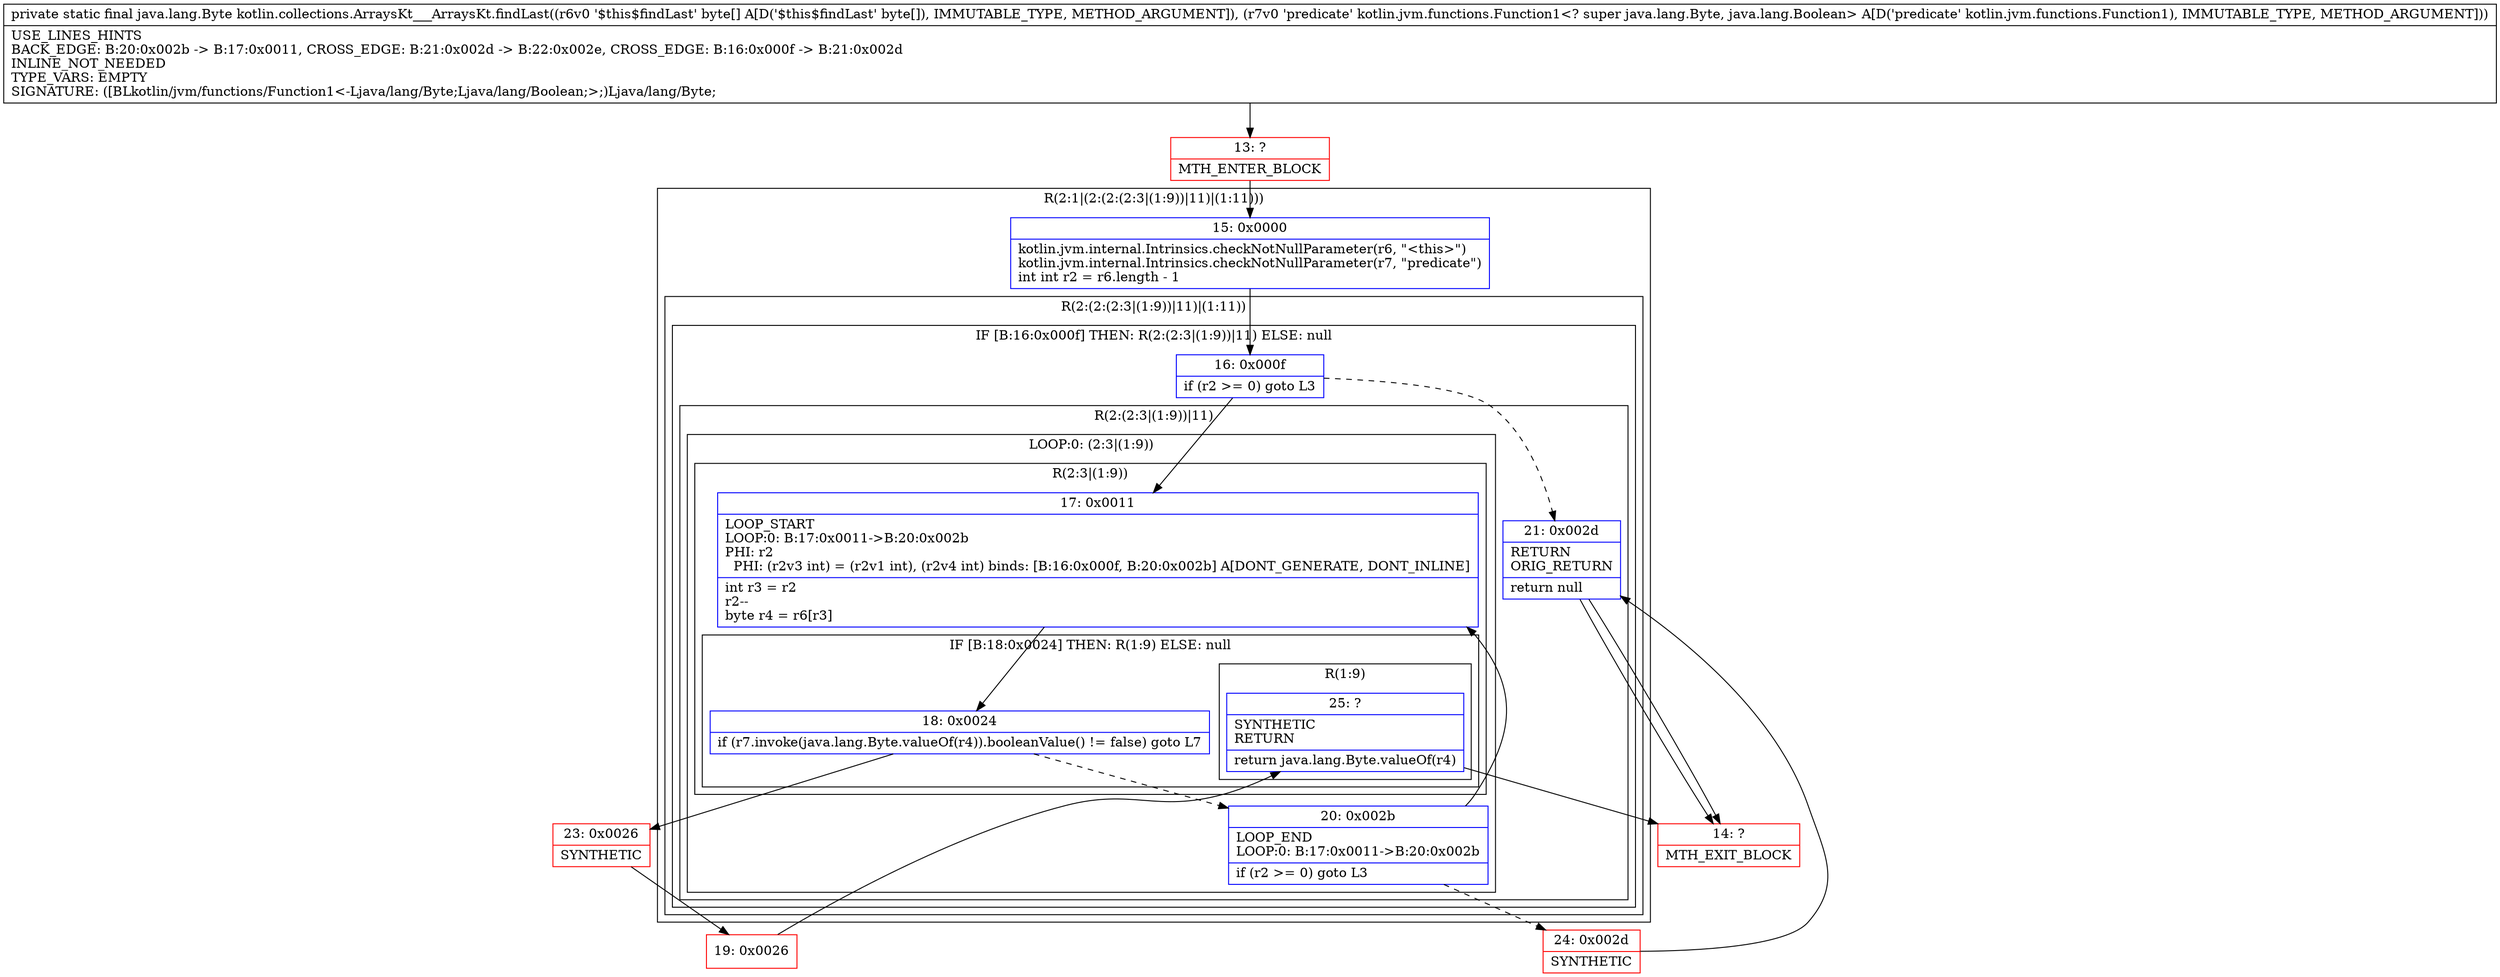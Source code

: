 digraph "CFG forkotlin.collections.ArraysKt___ArraysKt.findLast([BLkotlin\/jvm\/functions\/Function1;)Ljava\/lang\/Byte;" {
subgraph cluster_Region_104624997 {
label = "R(2:1|(2:(2:(2:3|(1:9))|11)|(1:11)))";
node [shape=record,color=blue];
Node_15 [shape=record,label="{15\:\ 0x0000|kotlin.jvm.internal.Intrinsics.checkNotNullParameter(r6, \"\<this\>\")\lkotlin.jvm.internal.Intrinsics.checkNotNullParameter(r7, \"predicate\")\lint int r2 = r6.length \- 1\l}"];
subgraph cluster_Region_1388935321 {
label = "R(2:(2:(2:3|(1:9))|11)|(1:11))";
node [shape=record,color=blue];
subgraph cluster_IfRegion_1367318178 {
label = "IF [B:16:0x000f] THEN: R(2:(2:3|(1:9))|11) ELSE: null";
node [shape=record,color=blue];
Node_16 [shape=record,label="{16\:\ 0x000f|if (r2 \>= 0) goto L3\l}"];
subgraph cluster_Region_1390219245 {
label = "R(2:(2:3|(1:9))|11)";
node [shape=record,color=blue];
subgraph cluster_LoopRegion_322903715 {
label = "LOOP:0: (2:3|(1:9))";
node [shape=record,color=blue];
Node_20 [shape=record,label="{20\:\ 0x002b|LOOP_END\lLOOP:0: B:17:0x0011\-\>B:20:0x002b\l|if (r2 \>= 0) goto L3\l}"];
subgraph cluster_Region_711035468 {
label = "R(2:3|(1:9))";
node [shape=record,color=blue];
Node_17 [shape=record,label="{17\:\ 0x0011|LOOP_START\lLOOP:0: B:17:0x0011\-\>B:20:0x002b\lPHI: r2 \l  PHI: (r2v3 int) = (r2v1 int), (r2v4 int) binds: [B:16:0x000f, B:20:0x002b] A[DONT_GENERATE, DONT_INLINE]\l|int r3 = r2\lr2\-\-\lbyte r4 = r6[r3]\l}"];
subgraph cluster_IfRegion_1987961082 {
label = "IF [B:18:0x0024] THEN: R(1:9) ELSE: null";
node [shape=record,color=blue];
Node_18 [shape=record,label="{18\:\ 0x0024|if (r7.invoke(java.lang.Byte.valueOf(r4)).booleanValue() != false) goto L7\l}"];
subgraph cluster_Region_1349003155 {
label = "R(1:9)";
node [shape=record,color=blue];
Node_25 [shape=record,label="{25\:\ ?|SYNTHETIC\lRETURN\l|return java.lang.Byte.valueOf(r4)\l}"];
}
}
}
}
Node_21 [shape=record,label="{21\:\ 0x002d|RETURN\lORIG_RETURN\l|return null\l}"];
}
}
subgraph cluster_Region_1797258948 {
label = "R(1:11)";
node [shape=record,color=blue];
Node_21 [shape=record,label="{21\:\ 0x002d|RETURN\lORIG_RETURN\l|return null\l}"];
}
}
}
Node_13 [shape=record,color=red,label="{13\:\ ?|MTH_ENTER_BLOCK\l}"];
Node_24 [shape=record,color=red,label="{24\:\ 0x002d|SYNTHETIC\l}"];
Node_23 [shape=record,color=red,label="{23\:\ 0x0026|SYNTHETIC\l}"];
Node_19 [shape=record,color=red,label="{19\:\ 0x0026}"];
Node_14 [shape=record,color=red,label="{14\:\ ?|MTH_EXIT_BLOCK\l}"];
MethodNode[shape=record,label="{private static final java.lang.Byte kotlin.collections.ArraysKt___ArraysKt.findLast((r6v0 '$this$findLast' byte[] A[D('$this$findLast' byte[]), IMMUTABLE_TYPE, METHOD_ARGUMENT]), (r7v0 'predicate' kotlin.jvm.functions.Function1\<? super java.lang.Byte, java.lang.Boolean\> A[D('predicate' kotlin.jvm.functions.Function1), IMMUTABLE_TYPE, METHOD_ARGUMENT]))  | USE_LINES_HINTS\lBACK_EDGE: B:20:0x002b \-\> B:17:0x0011, CROSS_EDGE: B:21:0x002d \-\> B:22:0x002e, CROSS_EDGE: B:16:0x000f \-\> B:21:0x002d\lINLINE_NOT_NEEDED\lTYPE_VARS: EMPTY\lSIGNATURE: ([BLkotlin\/jvm\/functions\/Function1\<\-Ljava\/lang\/Byte;Ljava\/lang\/Boolean;\>;)Ljava\/lang\/Byte;\l}"];
MethodNode -> Node_13;Node_15 -> Node_16;
Node_16 -> Node_17;
Node_16 -> Node_21[style=dashed];
Node_20 -> Node_17;
Node_20 -> Node_24[style=dashed];
Node_17 -> Node_18;
Node_18 -> Node_20[style=dashed];
Node_18 -> Node_23;
Node_25 -> Node_14;
Node_21 -> Node_14;
Node_21 -> Node_14;
Node_13 -> Node_15;
Node_24 -> Node_21;
Node_23 -> Node_19;
Node_19 -> Node_25;
}

